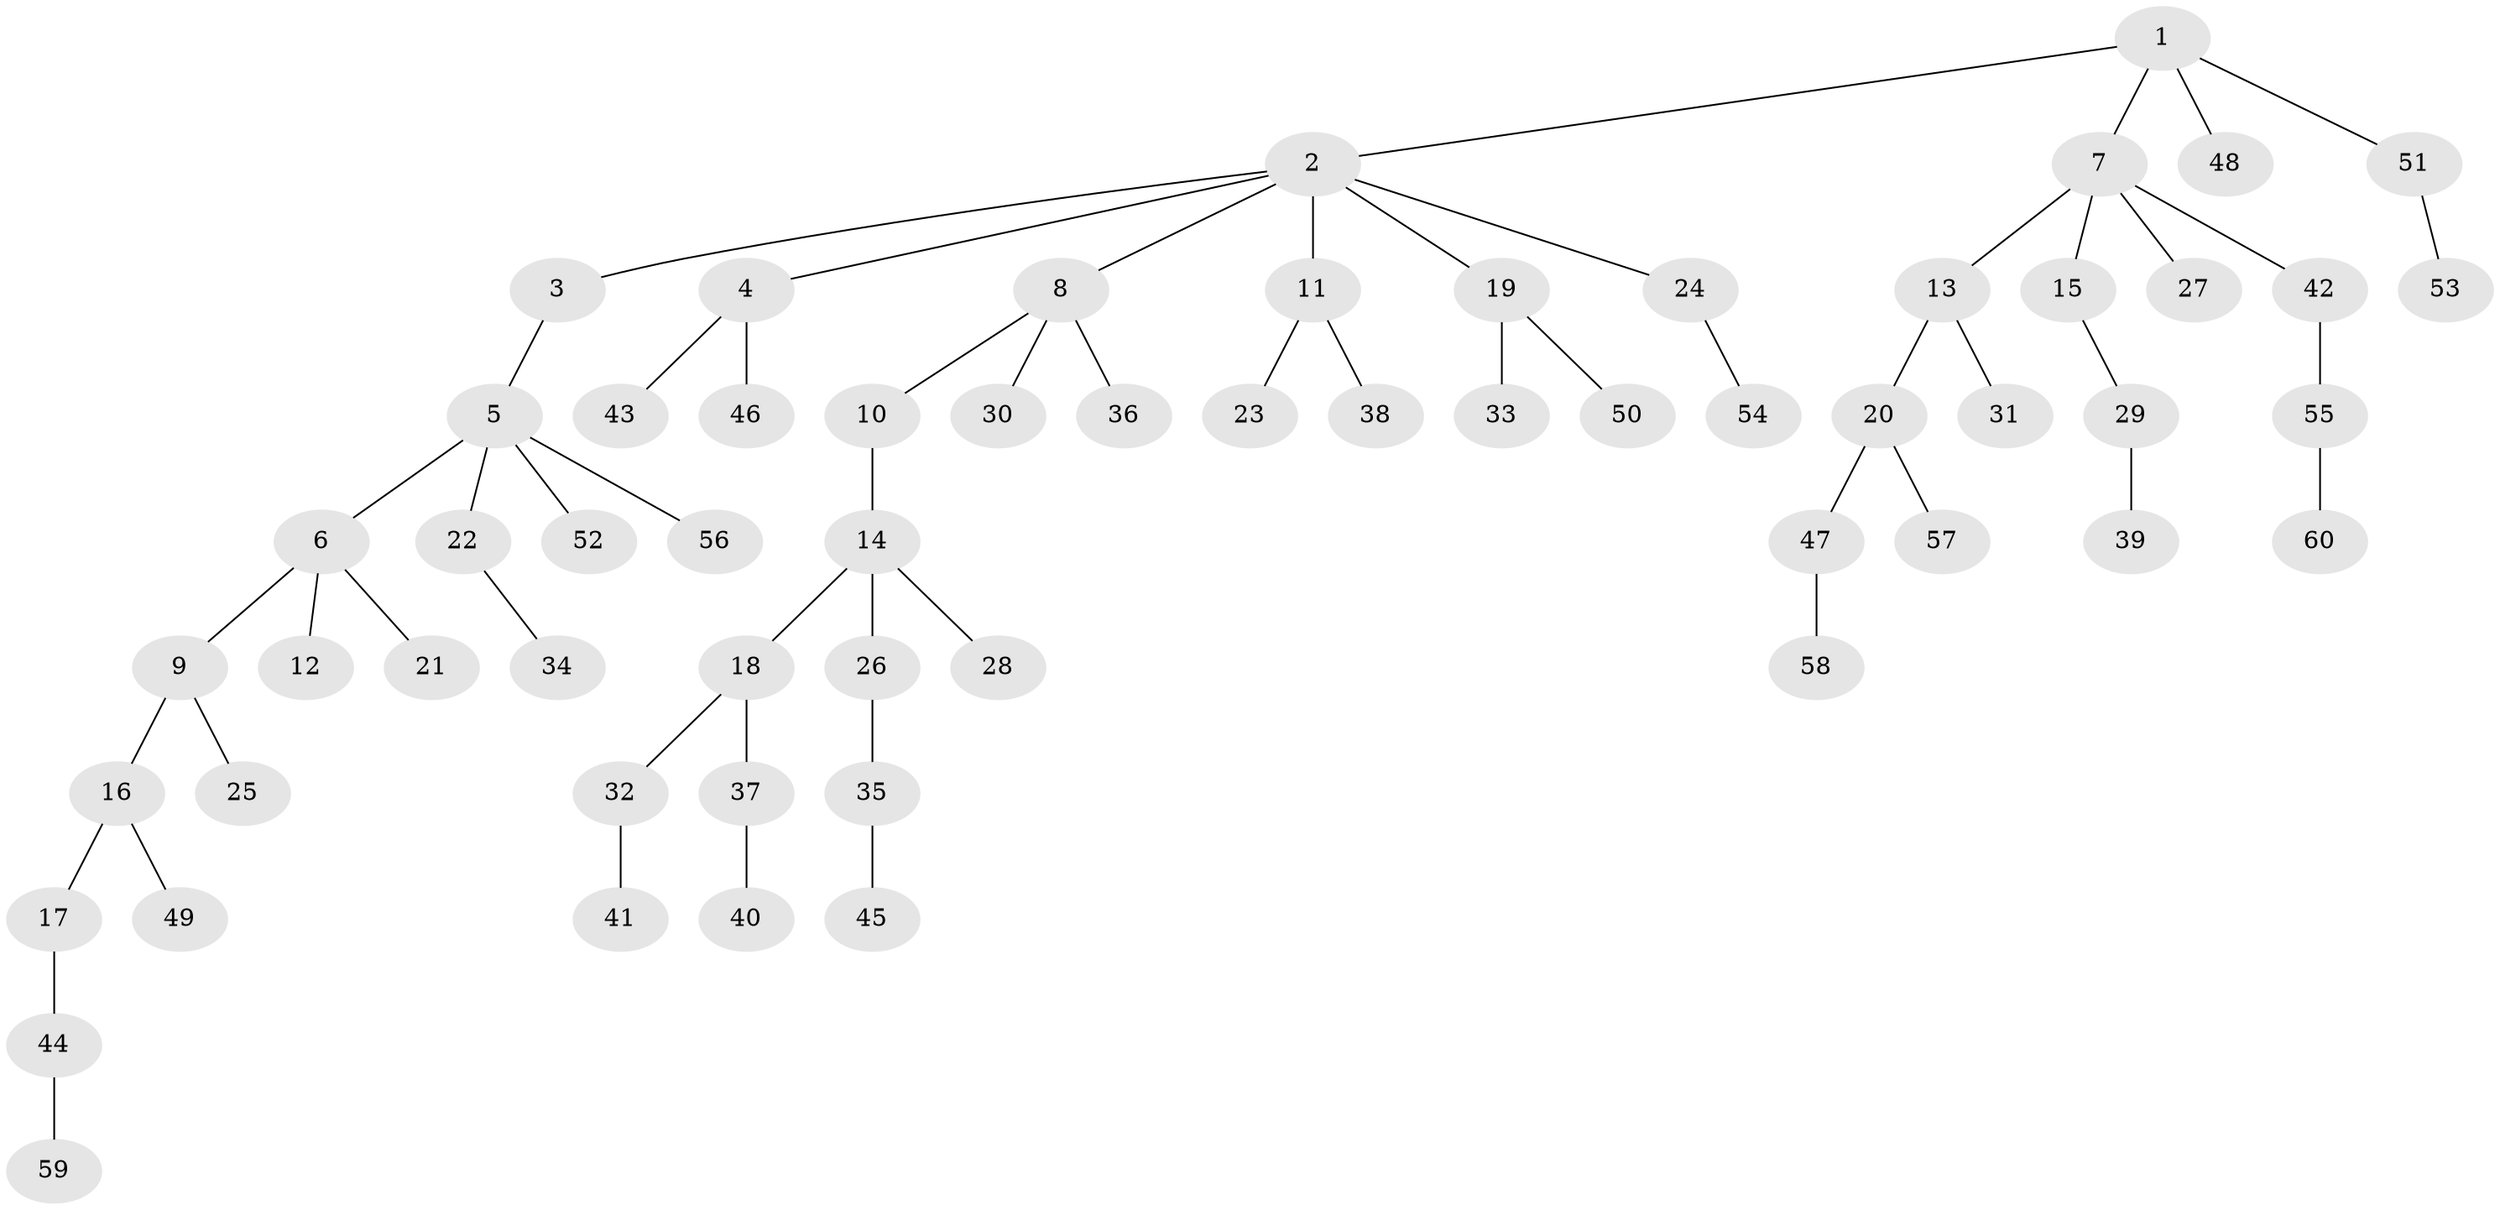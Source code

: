 // Generated by graph-tools (version 1.1) at 2025/11/02/27/25 16:11:26]
// undirected, 60 vertices, 59 edges
graph export_dot {
graph [start="1"]
  node [color=gray90,style=filled];
  1;
  2;
  3;
  4;
  5;
  6;
  7;
  8;
  9;
  10;
  11;
  12;
  13;
  14;
  15;
  16;
  17;
  18;
  19;
  20;
  21;
  22;
  23;
  24;
  25;
  26;
  27;
  28;
  29;
  30;
  31;
  32;
  33;
  34;
  35;
  36;
  37;
  38;
  39;
  40;
  41;
  42;
  43;
  44;
  45;
  46;
  47;
  48;
  49;
  50;
  51;
  52;
  53;
  54;
  55;
  56;
  57;
  58;
  59;
  60;
  1 -- 2;
  1 -- 7;
  1 -- 48;
  1 -- 51;
  2 -- 3;
  2 -- 4;
  2 -- 8;
  2 -- 11;
  2 -- 19;
  2 -- 24;
  3 -- 5;
  4 -- 43;
  4 -- 46;
  5 -- 6;
  5 -- 22;
  5 -- 52;
  5 -- 56;
  6 -- 9;
  6 -- 12;
  6 -- 21;
  7 -- 13;
  7 -- 15;
  7 -- 27;
  7 -- 42;
  8 -- 10;
  8 -- 30;
  8 -- 36;
  9 -- 16;
  9 -- 25;
  10 -- 14;
  11 -- 23;
  11 -- 38;
  13 -- 20;
  13 -- 31;
  14 -- 18;
  14 -- 26;
  14 -- 28;
  15 -- 29;
  16 -- 17;
  16 -- 49;
  17 -- 44;
  18 -- 32;
  18 -- 37;
  19 -- 33;
  19 -- 50;
  20 -- 47;
  20 -- 57;
  22 -- 34;
  24 -- 54;
  26 -- 35;
  29 -- 39;
  32 -- 41;
  35 -- 45;
  37 -- 40;
  42 -- 55;
  44 -- 59;
  47 -- 58;
  51 -- 53;
  55 -- 60;
}
